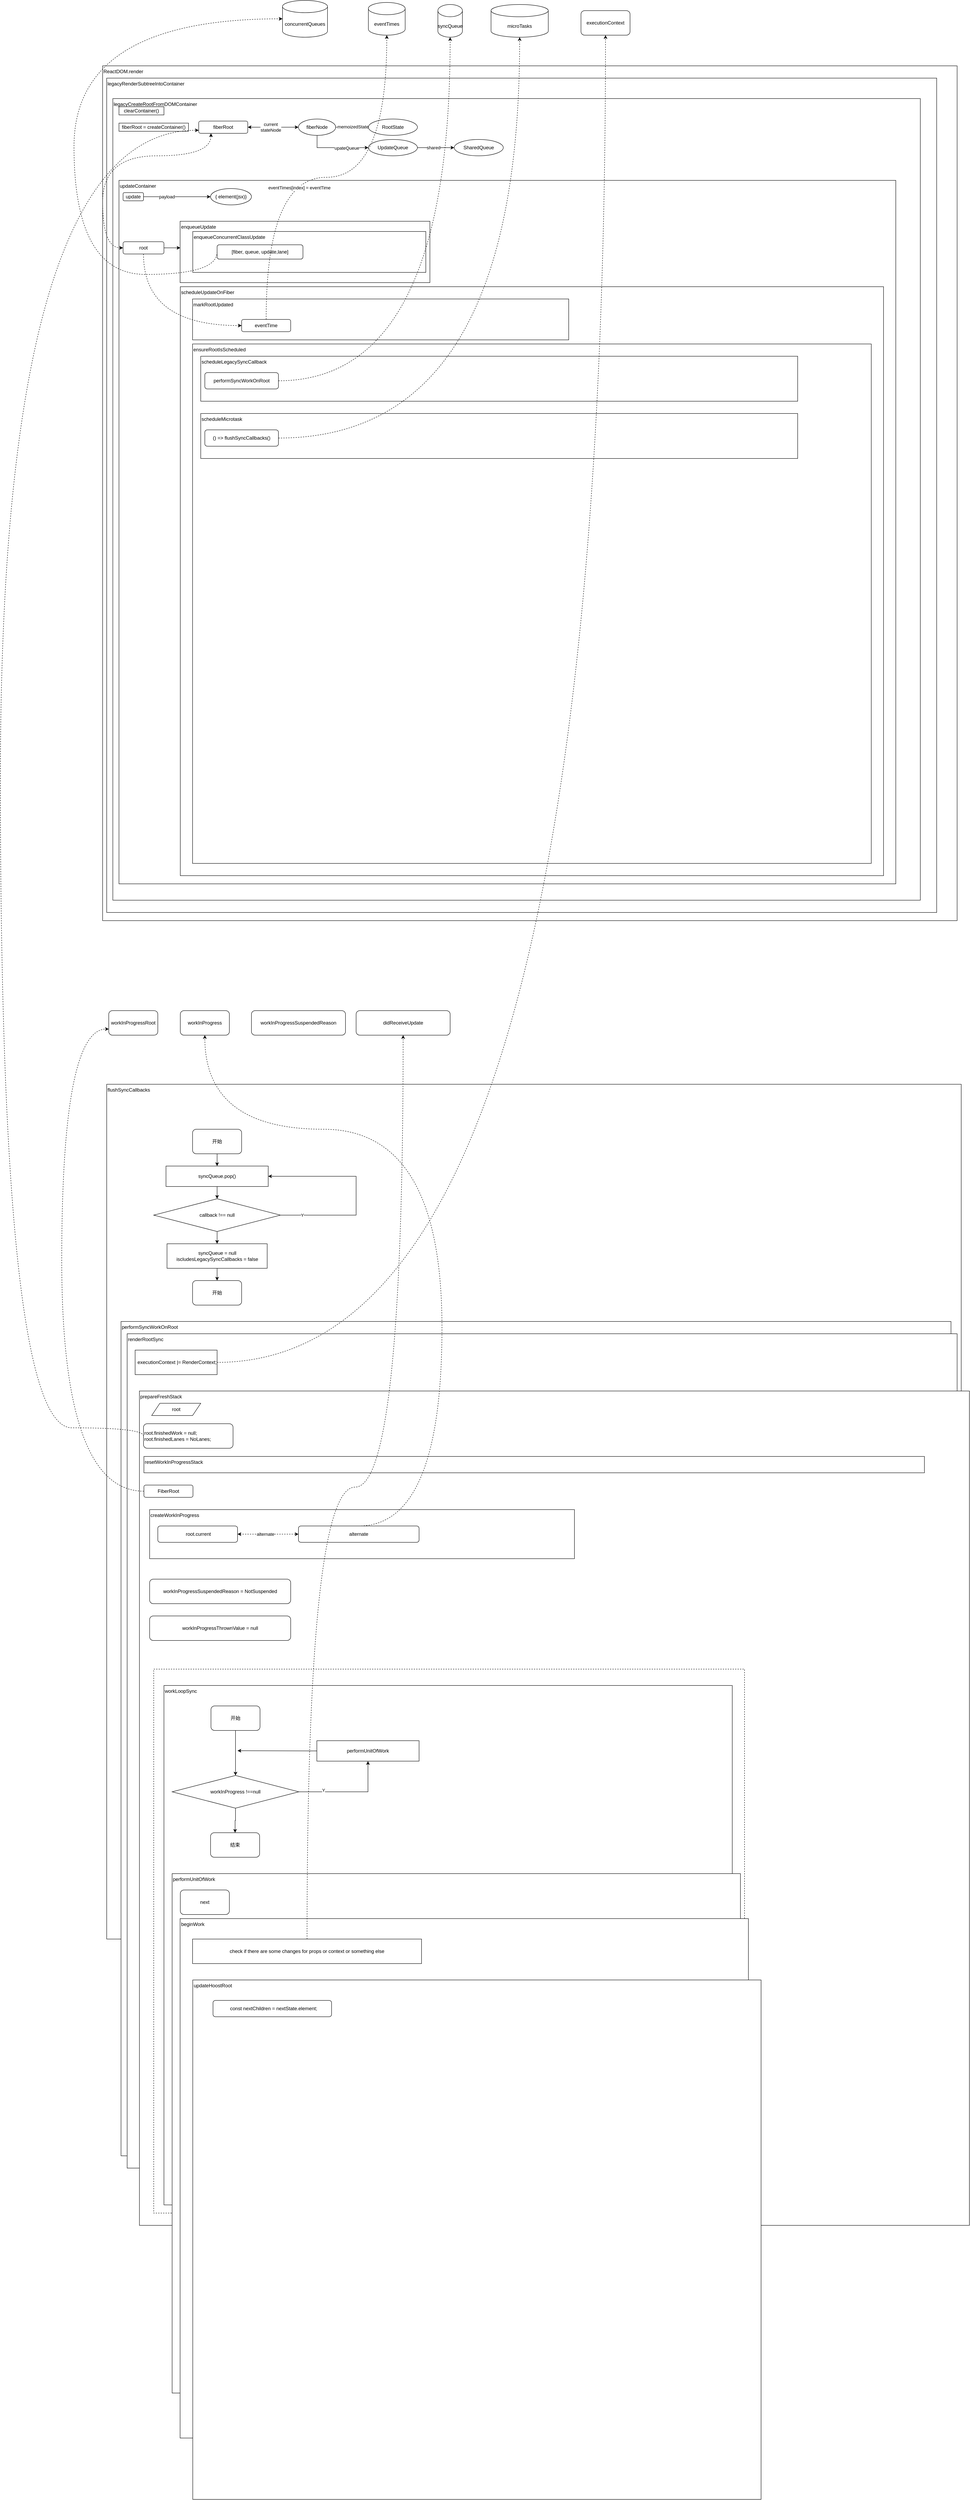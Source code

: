 <mxfile version="20.8.20" type="github">
  <diagram name="第 1 页" id="SLRF9oau-R2QXzSFua_2">
    <mxGraphModel dx="2527" dy="628" grid="1" gridSize="10" guides="1" tooltips="1" connect="1" arrows="1" fold="1" page="1" pageScale="1" pageWidth="1200" pageHeight="5000" math="0" shadow="0">
      <root>
        <mxCell id="0" />
        <mxCell id="1" parent="0" />
        <mxCell id="jOu238aHcY0mfGp3IgPg-1" value="ReactDOM.render" style="whiteSpace=wrap;html=1;aspect=fixed;align=left;verticalAlign=top;" parent="1" vertex="1">
          <mxGeometry x="100" y="210" width="2090" height="2090" as="geometry" />
        </mxCell>
        <mxCell id="jOu238aHcY0mfGp3IgPg-2" value="legacyRenderSubtreeIntoContainer" style="rounded=0;whiteSpace=wrap;html=1;align=left;verticalAlign=top;" parent="1" vertex="1">
          <mxGeometry x="110" y="240" width="2030" height="2040" as="geometry" />
        </mxCell>
        <mxCell id="jOu238aHcY0mfGp3IgPg-3" value="legacyCreateRootFromDOMContainer" style="rounded=0;whiteSpace=wrap;html=1;align=left;verticalAlign=top;" parent="1" vertex="1">
          <mxGeometry x="125" y="290" width="1975" height="1960" as="geometry" />
        </mxCell>
        <mxCell id="jOu238aHcY0mfGp3IgPg-4" value="clearContainer()" style="rounded=0;whiteSpace=wrap;html=1;" parent="1" vertex="1">
          <mxGeometry x="140" y="310" width="110" height="20" as="geometry" />
        </mxCell>
        <mxCell id="jOu238aHcY0mfGp3IgPg-5" value="fiberRoot = createContainer()" style="rounded=0;whiteSpace=wrap;html=1;" parent="1" vertex="1">
          <mxGeometry x="140" y="350" width="170" height="20" as="geometry" />
        </mxCell>
        <mxCell id="jOu238aHcY0mfGp3IgPg-6" value="updateContainer" style="rounded=0;whiteSpace=wrap;html=1;align=left;verticalAlign=top;" parent="1" vertex="1">
          <mxGeometry x="140" y="490" width="1900" height="1720" as="geometry" />
        </mxCell>
        <mxCell id="jOu238aHcY0mfGp3IgPg-7" style="edgeStyle=orthogonalEdgeStyle;rounded=0;orthogonalLoop=1;jettySize=auto;html=1;exitX=1;exitY=0.5;exitDx=0;exitDy=0;entryX=0;entryY=0.5;entryDx=0;entryDy=0;" parent="1" source="jOu238aHcY0mfGp3IgPg-9" target="jOu238aHcY0mfGp3IgPg-10" edge="1">
          <mxGeometry relative="1" as="geometry" />
        </mxCell>
        <mxCell id="jOu238aHcY0mfGp3IgPg-8" value="payload" style="edgeLabel;html=1;align=center;verticalAlign=middle;resizable=0;points=[];" parent="jOu238aHcY0mfGp3IgPg-7" vertex="1" connectable="0">
          <mxGeometry x="-0.311" relative="1" as="geometry">
            <mxPoint as="offset" />
          </mxGeometry>
        </mxCell>
        <mxCell id="jOu238aHcY0mfGp3IgPg-9" value="update" style="rounded=1;whiteSpace=wrap;html=1;" parent="1" vertex="1">
          <mxGeometry x="150" y="520" width="50" height="20" as="geometry" />
        </mxCell>
        <mxCell id="jOu238aHcY0mfGp3IgPg-10" value="{ element(jsx)}" style="ellipse;whiteSpace=wrap;html=1;" parent="1" vertex="1">
          <mxGeometry x="364" y="510" width="100" height="40" as="geometry" />
        </mxCell>
        <mxCell id="jOu238aHcY0mfGp3IgPg-11" value="enqueueUpdate" style="rounded=0;whiteSpace=wrap;html=1;align=left;verticalAlign=top;" parent="1" vertex="1">
          <mxGeometry x="289.5" y="590" width="611" height="150" as="geometry" />
        </mxCell>
        <mxCell id="jOu238aHcY0mfGp3IgPg-12" style="edgeStyle=orthogonalEdgeStyle;rounded=0;orthogonalLoop=1;jettySize=auto;html=1;exitX=1;exitY=0.5;exitDx=0;exitDy=0;startArrow=classic;startFill=1;" parent="1" source="jOu238aHcY0mfGp3IgPg-14" target="jOu238aHcY0mfGp3IgPg-19" edge="1">
          <mxGeometry relative="1" as="geometry">
            <Array as="points">
              <mxPoint x="490" y="360" />
              <mxPoint x="490" y="360" />
            </Array>
          </mxGeometry>
        </mxCell>
        <mxCell id="jOu238aHcY0mfGp3IgPg-13" value="current&lt;br&gt;stateNode" style="edgeLabel;html=1;align=center;verticalAlign=middle;resizable=0;points=[];" parent="jOu238aHcY0mfGp3IgPg-12" vertex="1" connectable="0">
          <mxGeometry x="-0.235" y="-1" relative="1" as="geometry">
            <mxPoint x="8" y="-1" as="offset" />
          </mxGeometry>
        </mxCell>
        <mxCell id="jOu238aHcY0mfGp3IgPg-14" value="fiberRoot" style="rounded=1;whiteSpace=wrap;html=1;" parent="1" vertex="1">
          <mxGeometry x="335" y="345" width="120" height="30" as="geometry" />
        </mxCell>
        <mxCell id="jOu238aHcY0mfGp3IgPg-15" style="edgeStyle=orthogonalEdgeStyle;rounded=0;orthogonalLoop=1;jettySize=auto;html=1;exitX=1;exitY=0.5;exitDx=0;exitDy=0;entryX=0;entryY=0.5;entryDx=0;entryDy=0;" parent="1" source="jOu238aHcY0mfGp3IgPg-19" target="jOu238aHcY0mfGp3IgPg-20" edge="1">
          <mxGeometry relative="1" as="geometry" />
        </mxCell>
        <mxCell id="jOu238aHcY0mfGp3IgPg-16" value="memoizedState" style="edgeLabel;html=1;align=center;verticalAlign=middle;resizable=0;points=[];" parent="jOu238aHcY0mfGp3IgPg-15" vertex="1" connectable="0">
          <mxGeometry x="0.048" y="1" relative="1" as="geometry">
            <mxPoint as="offset" />
          </mxGeometry>
        </mxCell>
        <mxCell id="jOu238aHcY0mfGp3IgPg-17" style="edgeStyle=orthogonalEdgeStyle;rounded=0;orthogonalLoop=1;jettySize=auto;html=1;exitX=0.5;exitY=1;exitDx=0;exitDy=0;entryX=0;entryY=0.5;entryDx=0;entryDy=0;" parent="1" source="jOu238aHcY0mfGp3IgPg-19" target="jOu238aHcY0mfGp3IgPg-23" edge="1">
          <mxGeometry relative="1" as="geometry" />
        </mxCell>
        <mxCell id="jOu238aHcY0mfGp3IgPg-18" value="upateQueue" style="edgeLabel;html=1;align=center;verticalAlign=middle;resizable=0;points=[];" parent="jOu238aHcY0mfGp3IgPg-17" vertex="1" connectable="0">
          <mxGeometry x="0.312" y="-1" relative="1" as="geometry">
            <mxPoint as="offset" />
          </mxGeometry>
        </mxCell>
        <mxCell id="jOu238aHcY0mfGp3IgPg-19" value="fiberNode" style="ellipse;whiteSpace=wrap;html=1;" parent="1" vertex="1">
          <mxGeometry x="579" y="340" width="91" height="40" as="geometry" />
        </mxCell>
        <mxCell id="jOu238aHcY0mfGp3IgPg-20" value="RootState" style="ellipse;whiteSpace=wrap;html=1;" parent="1" vertex="1">
          <mxGeometry x="750" y="340" width="120" height="40" as="geometry" />
        </mxCell>
        <mxCell id="jOu238aHcY0mfGp3IgPg-21" style="edgeStyle=orthogonalEdgeStyle;rounded=0;orthogonalLoop=1;jettySize=auto;html=1;" parent="1" source="jOu238aHcY0mfGp3IgPg-23" target="jOu238aHcY0mfGp3IgPg-24" edge="1">
          <mxGeometry relative="1" as="geometry" />
        </mxCell>
        <mxCell id="jOu238aHcY0mfGp3IgPg-22" value="shared" style="edgeLabel;html=1;align=center;verticalAlign=middle;resizable=0;points=[];" parent="jOu238aHcY0mfGp3IgPg-21" vertex="1" connectable="0">
          <mxGeometry x="-0.13" relative="1" as="geometry">
            <mxPoint as="offset" />
          </mxGeometry>
        </mxCell>
        <mxCell id="jOu238aHcY0mfGp3IgPg-23" value="UpdateQueue" style="ellipse;whiteSpace=wrap;html=1;" parent="1" vertex="1">
          <mxGeometry x="750" y="390" width="120" height="40" as="geometry" />
        </mxCell>
        <mxCell id="jOu238aHcY0mfGp3IgPg-24" value="SharedQueue" style="ellipse;whiteSpace=wrap;html=1;" parent="1" vertex="1">
          <mxGeometry x="960" y="390" width="120" height="40" as="geometry" />
        </mxCell>
        <mxCell id="jOu238aHcY0mfGp3IgPg-25" value="enqueueConcurrentClassUpdate" style="rounded=0;whiteSpace=wrap;html=1;align=left;verticalAlign=top;" parent="1" vertex="1">
          <mxGeometry x="320.5" y="615" width="570" height="100" as="geometry" />
        </mxCell>
        <mxCell id="jOu238aHcY0mfGp3IgPg-26" value="concurrentQueues" style="shape=cylinder3;whiteSpace=wrap;html=1;boundedLbl=1;backgroundOutline=1;size=15;" parent="1" vertex="1">
          <mxGeometry x="540" y="50" width="110" height="90" as="geometry" />
        </mxCell>
        <mxCell id="jOu238aHcY0mfGp3IgPg-27" style="edgeStyle=orthogonalEdgeStyle;curved=1;rounded=0;orthogonalLoop=1;jettySize=auto;html=1;exitX=0;exitY=0.5;exitDx=0;exitDy=0;entryX=0;entryY=0.5;entryDx=0;entryDy=0;entryPerimeter=0;dashed=1;startArrow=none;startFill=0;elbow=vertical;" parent="1" source="jOu238aHcY0mfGp3IgPg-28" target="jOu238aHcY0mfGp3IgPg-26" edge="1">
          <mxGeometry relative="1" as="geometry">
            <Array as="points">
              <mxPoint x="380" y="720" />
              <mxPoint x="30" y="720" />
              <mxPoint x="30" y="95" />
            </Array>
          </mxGeometry>
        </mxCell>
        <mxCell id="jOu238aHcY0mfGp3IgPg-28" value="[fiber, queue, update,lane]" style="rounded=1;whiteSpace=wrap;html=1;" parent="1" vertex="1">
          <mxGeometry x="380" y="647.5" width="210" height="35" as="geometry" />
        </mxCell>
        <mxCell id="jOu238aHcY0mfGp3IgPg-29" style="rounded=0;orthogonalLoop=1;jettySize=auto;html=1;entryX=0.001;entryY=0.433;entryDx=0;entryDy=0;entryPerimeter=0;elbow=vertical;" parent="1" source="jOu238aHcY0mfGp3IgPg-31" target="jOu238aHcY0mfGp3IgPg-11" edge="1">
          <mxGeometry relative="1" as="geometry" />
        </mxCell>
        <mxCell id="jOu238aHcY0mfGp3IgPg-30" style="edgeStyle=orthogonalEdgeStyle;rounded=0;orthogonalLoop=1;jettySize=auto;html=1;exitX=0;exitY=0.5;exitDx=0;exitDy=0;entryX=0.25;entryY=1;entryDx=0;entryDy=0;dashed=1;startArrow=classic;startFill=1;elbow=vertical;curved=1;" parent="1" source="jOu238aHcY0mfGp3IgPg-31" target="jOu238aHcY0mfGp3IgPg-14" edge="1">
          <mxGeometry relative="1" as="geometry">
            <Array as="points">
              <mxPoint x="100" y="655" />
              <mxPoint x="100" y="430" />
              <mxPoint x="365" y="430" />
            </Array>
          </mxGeometry>
        </mxCell>
        <mxCell id="jOu238aHcY0mfGp3IgPg-31" value="root" style="rounded=1;whiteSpace=wrap;html=1;" parent="1" vertex="1">
          <mxGeometry x="150" y="640" width="100" height="30" as="geometry" />
        </mxCell>
        <mxCell id="jOu238aHcY0mfGp3IgPg-32" value="scheduleUpdateOnFiber" style="rounded=0;whiteSpace=wrap;html=1;align=left;verticalAlign=top;" parent="1" vertex="1">
          <mxGeometry x="290" y="750" width="1720" height="1440" as="geometry" />
        </mxCell>
        <mxCell id="jOu238aHcY0mfGp3IgPg-33" value="eventTimes" style="shape=cylinder3;whiteSpace=wrap;html=1;boundedLbl=1;backgroundOutline=1;size=15;" parent="1" vertex="1">
          <mxGeometry x="750" y="55" width="90" height="80" as="geometry" />
        </mxCell>
        <mxCell id="jOu238aHcY0mfGp3IgPg-34" value="markRootUpdated" style="rounded=0;whiteSpace=wrap;html=1;align=left;verticalAlign=top;" parent="1" vertex="1">
          <mxGeometry x="320" y="780" width="920" height="100" as="geometry" />
        </mxCell>
        <mxCell id="jOu238aHcY0mfGp3IgPg-35" style="edgeStyle=orthogonalEdgeStyle;curved=1;rounded=0;orthogonalLoop=1;jettySize=auto;html=1;exitX=0.5;exitY=0;exitDx=0;exitDy=0;entryX=0.5;entryY=1;entryDx=0;entryDy=0;entryPerimeter=0;dashed=1;startArrow=none;startFill=0;elbow=vertical;" parent="1" source="jOu238aHcY0mfGp3IgPg-37" target="jOu238aHcY0mfGp3IgPg-33" edge="1">
          <mxGeometry relative="1" as="geometry" />
        </mxCell>
        <mxCell id="jOu238aHcY0mfGp3IgPg-36" value="eventTimes[index] = eventTime" style="edgeLabel;html=1;align=center;verticalAlign=middle;resizable=0;points=[];" parent="jOu238aHcY0mfGp3IgPg-35" vertex="1" connectable="0">
          <mxGeometry x="-0.134" y="-25" relative="1" as="geometry">
            <mxPoint as="offset" />
          </mxGeometry>
        </mxCell>
        <mxCell id="jOu238aHcY0mfGp3IgPg-37" value="eventTime" style="rounded=1;whiteSpace=wrap;html=1;" parent="1" vertex="1">
          <mxGeometry x="440" y="830" width="120" height="30" as="geometry" />
        </mxCell>
        <mxCell id="jOu238aHcY0mfGp3IgPg-38" style="edgeStyle=orthogonalEdgeStyle;curved=1;rounded=0;orthogonalLoop=1;jettySize=auto;html=1;exitX=0.5;exitY=1;exitDx=0;exitDy=0;entryX=0;entryY=0.5;entryDx=0;entryDy=0;dashed=1;startArrow=none;startFill=0;elbow=vertical;" parent="1" source="jOu238aHcY0mfGp3IgPg-31" target="jOu238aHcY0mfGp3IgPg-37" edge="1">
          <mxGeometry relative="1" as="geometry" />
        </mxCell>
        <mxCell id="jOu238aHcY0mfGp3IgPg-39" value="ensureRootIsScheduled" style="rounded=0;whiteSpace=wrap;html=1;align=left;verticalAlign=top;" parent="1" vertex="1">
          <mxGeometry x="320" y="890" width="1660" height="1270" as="geometry" />
        </mxCell>
        <mxCell id="jOu238aHcY0mfGp3IgPg-40" value="scheduleLegacySyncCallback" style="rounded=0;whiteSpace=wrap;html=1;align=left;verticalAlign=top;" parent="1" vertex="1">
          <mxGeometry x="340" y="920" width="1460" height="110" as="geometry" />
        </mxCell>
        <mxCell id="jOu238aHcY0mfGp3IgPg-41" value="syncQueue" style="shape=cylinder3;whiteSpace=wrap;html=1;boundedLbl=1;backgroundOutline=1;size=15;" parent="1" vertex="1">
          <mxGeometry x="920" y="60" width="60" height="80" as="geometry" />
        </mxCell>
        <mxCell id="jOu238aHcY0mfGp3IgPg-42" style="edgeStyle=orthogonalEdgeStyle;curved=1;rounded=0;orthogonalLoop=1;jettySize=auto;html=1;exitX=1;exitY=0.5;exitDx=0;exitDy=0;entryX=0.5;entryY=1;entryDx=0;entryDy=0;entryPerimeter=0;dashed=1;startArrow=none;startFill=0;elbow=vertical;" parent="1" source="jOu238aHcY0mfGp3IgPg-43" target="jOu238aHcY0mfGp3IgPg-41" edge="1">
          <mxGeometry relative="1" as="geometry" />
        </mxCell>
        <mxCell id="jOu238aHcY0mfGp3IgPg-43" value="performSyncWorkOnRoot" style="rounded=1;whiteSpace=wrap;html=1;" parent="1" vertex="1">
          <mxGeometry x="350" y="960" width="180" height="40" as="geometry" />
        </mxCell>
        <mxCell id="jOu238aHcY0mfGp3IgPg-44" value="scheduleMicrotask" style="rounded=0;whiteSpace=wrap;html=1;align=left;verticalAlign=top;" parent="1" vertex="1">
          <mxGeometry x="340" y="1060" width="1460" height="110" as="geometry" />
        </mxCell>
        <mxCell id="jOu238aHcY0mfGp3IgPg-45" value="microTasks" style="shape=cylinder3;whiteSpace=wrap;html=1;boundedLbl=1;backgroundOutline=1;size=15;" parent="1" vertex="1">
          <mxGeometry x="1050" y="60" width="140" height="80" as="geometry" />
        </mxCell>
        <mxCell id="jOu238aHcY0mfGp3IgPg-46" style="edgeStyle=orthogonalEdgeStyle;curved=1;rounded=0;orthogonalLoop=1;jettySize=auto;html=1;exitX=1;exitY=0.5;exitDx=0;exitDy=0;entryX=0.5;entryY=1;entryDx=0;entryDy=0;entryPerimeter=0;dashed=1;startArrow=none;startFill=0;elbow=vertical;" parent="1" source="jOu238aHcY0mfGp3IgPg-47" target="jOu238aHcY0mfGp3IgPg-45" edge="1">
          <mxGeometry relative="1" as="geometry" />
        </mxCell>
        <mxCell id="jOu238aHcY0mfGp3IgPg-47" value="() =&amp;gt; flushSyncCallbacks()" style="rounded=1;whiteSpace=wrap;html=1;" parent="1" vertex="1">
          <mxGeometry x="350" y="1100" width="180" height="40" as="geometry" />
        </mxCell>
        <mxCell id="jOu238aHcY0mfGp3IgPg-48" value="flushSyncCallbacks" style="whiteSpace=wrap;html=1;aspect=fixed;align=left;verticalAlign=top;" parent="1" vertex="1">
          <mxGeometry x="110" y="2700" width="2090" height="2090" as="geometry" />
        </mxCell>
        <mxCell id="jOu238aHcY0mfGp3IgPg-49" style="edgeStyle=orthogonalEdgeStyle;rounded=0;orthogonalLoop=1;jettySize=auto;html=1;exitX=1;exitY=0.5;exitDx=0;exitDy=0;entryX=1;entryY=0.5;entryDx=0;entryDy=0;startArrow=none;startFill=0;elbow=vertical;" parent="1" source="jOu238aHcY0mfGp3IgPg-52" target="jOu238aHcY0mfGp3IgPg-56" edge="1">
          <mxGeometry relative="1" as="geometry">
            <Array as="points">
              <mxPoint x="720" y="3020" />
              <mxPoint x="720" y="2925" />
            </Array>
          </mxGeometry>
        </mxCell>
        <mxCell id="jOu238aHcY0mfGp3IgPg-50" value="Y" style="edgeLabel;html=1;align=center;verticalAlign=middle;resizable=0;points=[];" parent="jOu238aHcY0mfGp3IgPg-49" vertex="1" connectable="0">
          <mxGeometry x="-0.787" relative="1" as="geometry">
            <mxPoint as="offset" />
          </mxGeometry>
        </mxCell>
        <mxCell id="jOu238aHcY0mfGp3IgPg-51" style="edgeStyle=orthogonalEdgeStyle;rounded=0;orthogonalLoop=1;jettySize=auto;html=1;exitX=0.5;exitY=1;exitDx=0;exitDy=0;startArrow=none;startFill=0;elbow=vertical;" parent="1" source="jOu238aHcY0mfGp3IgPg-52" target="jOu238aHcY0mfGp3IgPg-58" edge="1">
          <mxGeometry relative="1" as="geometry">
            <Array as="points">
              <mxPoint x="380" y="3070" />
              <mxPoint x="380" y="3070" />
            </Array>
          </mxGeometry>
        </mxCell>
        <mxCell id="jOu238aHcY0mfGp3IgPg-52" value="callback !== null" style="rhombus;whiteSpace=wrap;html=1;" parent="1" vertex="1">
          <mxGeometry x="225" y="2980" width="310" height="80" as="geometry" />
        </mxCell>
        <mxCell id="jOu238aHcY0mfGp3IgPg-53" style="edgeStyle=orthogonalEdgeStyle;curved=1;rounded=0;orthogonalLoop=1;jettySize=auto;html=1;exitX=0.5;exitY=1;exitDx=0;exitDy=0;startArrow=none;startFill=0;elbow=vertical;" parent="1" source="jOu238aHcY0mfGp3IgPg-54" target="jOu238aHcY0mfGp3IgPg-56" edge="1">
          <mxGeometry relative="1" as="geometry" />
        </mxCell>
        <mxCell id="jOu238aHcY0mfGp3IgPg-54" value="开始" style="rounded=1;whiteSpace=wrap;html=1;" parent="1" vertex="1">
          <mxGeometry x="320" y="2810" width="120" height="60" as="geometry" />
        </mxCell>
        <mxCell id="jOu238aHcY0mfGp3IgPg-55" style="edgeStyle=orthogonalEdgeStyle;curved=1;rounded=0;orthogonalLoop=1;jettySize=auto;html=1;exitX=0.5;exitY=1;exitDx=0;exitDy=0;entryX=0.5;entryY=0;entryDx=0;entryDy=0;startArrow=none;startFill=0;elbow=vertical;" parent="1" source="jOu238aHcY0mfGp3IgPg-56" target="jOu238aHcY0mfGp3IgPg-52" edge="1">
          <mxGeometry relative="1" as="geometry" />
        </mxCell>
        <mxCell id="jOu238aHcY0mfGp3IgPg-56" value="syncQueue.pop()" style="rounded=0;whiteSpace=wrap;html=1;" parent="1" vertex="1">
          <mxGeometry x="255" y="2900" width="250" height="50" as="geometry" />
        </mxCell>
        <mxCell id="jOu238aHcY0mfGp3IgPg-57" style="edgeStyle=orthogonalEdgeStyle;rounded=0;orthogonalLoop=1;jettySize=auto;html=1;exitX=0.5;exitY=1;exitDx=0;exitDy=0;startArrow=none;startFill=0;elbow=vertical;" parent="1" source="jOu238aHcY0mfGp3IgPg-58" target="jOu238aHcY0mfGp3IgPg-59" edge="1">
          <mxGeometry relative="1" as="geometry" />
        </mxCell>
        <mxCell id="jOu238aHcY0mfGp3IgPg-58" value="syncQueue = null&lt;br&gt;iscludesLegacySyncCallbacks = false" style="rounded=0;whiteSpace=wrap;html=1;" parent="1" vertex="1">
          <mxGeometry x="257.5" y="3090" width="245" height="60" as="geometry" />
        </mxCell>
        <mxCell id="jOu238aHcY0mfGp3IgPg-59" value="开始" style="rounded=1;whiteSpace=wrap;html=1;" parent="1" vertex="1">
          <mxGeometry x="320" y="3180" width="120" height="60" as="geometry" />
        </mxCell>
        <mxCell id="jOu238aHcY0mfGp3IgPg-60" value="performSyncWorkOnRoot" style="rounded=0;whiteSpace=wrap;html=1;align=left;verticalAlign=top;" parent="1" vertex="1">
          <mxGeometry x="145" y="3280" width="2030" height="2040" as="geometry" />
        </mxCell>
        <mxCell id="jOu238aHcY0mfGp3IgPg-61" value="renderRootSync" style="rounded=0;whiteSpace=wrap;html=1;align=left;verticalAlign=top;" parent="1" vertex="1">
          <mxGeometry x="160" y="3310" width="2030" height="2040" as="geometry" />
        </mxCell>
        <mxCell id="jOu238aHcY0mfGp3IgPg-62" value="executionContext" style="rounded=1;whiteSpace=wrap;html=1;" parent="1" vertex="1">
          <mxGeometry x="1270" y="75" width="120" height="60" as="geometry" />
        </mxCell>
        <mxCell id="jOu238aHcY0mfGp3IgPg-63" style="edgeStyle=orthogonalEdgeStyle;rounded=0;orthogonalLoop=1;jettySize=auto;html=1;exitX=1;exitY=0.5;exitDx=0;exitDy=0;entryX=0.5;entryY=1;entryDx=0;entryDy=0;startArrow=none;startFill=0;elbow=vertical;dashed=1;curved=1;" parent="1" source="jOu238aHcY0mfGp3IgPg-64" target="jOu238aHcY0mfGp3IgPg-62" edge="1">
          <mxGeometry relative="1" as="geometry" />
        </mxCell>
        <mxCell id="jOu238aHcY0mfGp3IgPg-64" value="&amp;nbsp;executionContext |= RenderContext;" style="rounded=0;whiteSpace=wrap;html=1;" parent="1" vertex="1">
          <mxGeometry x="179.5" y="3350" width="200.5" height="60" as="geometry" />
        </mxCell>
        <mxCell id="jOu238aHcY0mfGp3IgPg-65" value="workInProgress" style="rounded=1;whiteSpace=wrap;html=1;" parent="1" vertex="1">
          <mxGeometry x="290" y="2520" width="120" height="60" as="geometry" />
        </mxCell>
        <mxCell id="jOu238aHcY0mfGp3IgPg-66" value="workInProgressSuspendedReason" style="rounded=1;whiteSpace=wrap;html=1;" parent="1" vertex="1">
          <mxGeometry x="464" y="2520" width="230" height="60" as="geometry" />
        </mxCell>
        <mxCell id="jOu238aHcY0mfGp3IgPg-67" value="prepareFreshStack" style="rounded=0;whiteSpace=wrap;html=1;align=left;verticalAlign=top;" parent="1" vertex="1">
          <mxGeometry x="190" y="3450" width="2030" height="2040" as="geometry" />
        </mxCell>
        <mxCell id="jOu238aHcY0mfGp3IgPg-68" style="edgeStyle=orthogonalEdgeStyle;curved=1;rounded=0;orthogonalLoop=1;jettySize=auto;html=1;exitX=0;exitY=0.5;exitDx=0;exitDy=0;entryX=0;entryY=0.75;entryDx=0;entryDy=0;dashed=1;startArrow=none;startFill=0;elbow=vertical;" parent="1" source="jOu238aHcY0mfGp3IgPg-69" target="jOu238aHcY0mfGp3IgPg-14" edge="1">
          <mxGeometry relative="1" as="geometry">
            <Array as="points">
              <mxPoint x="-150" y="3540" />
              <mxPoint x="-150" y="367" />
            </Array>
          </mxGeometry>
        </mxCell>
        <mxCell id="jOu238aHcY0mfGp3IgPg-69" value="&lt;div&gt;root.finishedWork = null;&lt;/div&gt;&lt;div&gt;root.finishedLanes = NoLanes;&lt;/div&gt;" style="rounded=1;whiteSpace=wrap;html=1;align=left;" parent="1" vertex="1">
          <mxGeometry x="200" y="3530" width="219" height="60" as="geometry" />
        </mxCell>
        <mxCell id="jOu238aHcY0mfGp3IgPg-70" value="resetWorkInProgressStack" style="rounded=0;whiteSpace=wrap;html=1;align=left;verticalAlign=top;" parent="1" vertex="1">
          <mxGeometry x="201" y="3610" width="1909" height="40" as="geometry" />
        </mxCell>
        <mxCell id="jOu238aHcY0mfGp3IgPg-71" value="workInProgressRoot" style="rounded=1;whiteSpace=wrap;html=1;" parent="1" vertex="1">
          <mxGeometry x="115" y="2520" width="120" height="60" as="geometry" />
        </mxCell>
        <mxCell id="jOu238aHcY0mfGp3IgPg-72" style="edgeStyle=orthogonalEdgeStyle;curved=1;rounded=0;orthogonalLoop=1;jettySize=auto;html=1;exitX=0;exitY=0.5;exitDx=0;exitDy=0;entryX=0;entryY=0.75;entryDx=0;entryDy=0;dashed=1;startArrow=none;startFill=0;elbow=vertical;" parent="1" source="jOu238aHcY0mfGp3IgPg-73" target="jOu238aHcY0mfGp3IgPg-71" edge="1">
          <mxGeometry relative="1" as="geometry">
            <Array as="points">
              <mxPoint y="3695" />
              <mxPoint y="2565" />
            </Array>
          </mxGeometry>
        </mxCell>
        <mxCell id="jOu238aHcY0mfGp3IgPg-73" value="FiberRoot" style="rounded=1;whiteSpace=wrap;html=1;" parent="1" vertex="1">
          <mxGeometry x="201" y="3680" width="120" height="30" as="geometry" />
        </mxCell>
        <mxCell id="jOu238aHcY0mfGp3IgPg-74" value="createWorkInProgress" style="rounded=0;whiteSpace=wrap;html=1;verticalAlign=top;align=left;" parent="1" vertex="1">
          <mxGeometry x="215" y="3740" width="1039" height="120" as="geometry" />
        </mxCell>
        <mxCell id="jOu238aHcY0mfGp3IgPg-75" value="root" style="shape=parallelogram;perimeter=parallelogramPerimeter;whiteSpace=wrap;html=1;fixedSize=1;" parent="1" vertex="1">
          <mxGeometry x="220" y="3480" width="120" height="30" as="geometry" />
        </mxCell>
        <mxCell id="jOu238aHcY0mfGp3IgPg-76" style="edgeStyle=orthogonalEdgeStyle;curved=1;rounded=0;orthogonalLoop=1;jettySize=auto;html=1;exitX=0.5;exitY=0;exitDx=0;exitDy=0;entryX=0.5;entryY=1;entryDx=0;entryDy=0;dashed=1;startArrow=none;startFill=0;elbow=vertical;" parent="1" source="jOu238aHcY0mfGp3IgPg-77" target="jOu238aHcY0mfGp3IgPg-65" edge="1">
          <mxGeometry relative="1" as="geometry">
            <Array as="points">
              <mxPoint x="930" y="3780" />
              <mxPoint x="930" y="2810" />
              <mxPoint x="350" y="2810" />
            </Array>
          </mxGeometry>
        </mxCell>
        <mxCell id="jOu238aHcY0mfGp3IgPg-77" value="alternate" style="rounded=1;whiteSpace=wrap;html=1;" parent="1" vertex="1">
          <mxGeometry x="579" y="3780" width="295" height="40" as="geometry" />
        </mxCell>
        <mxCell id="jOu238aHcY0mfGp3IgPg-78" style="edgeStyle=orthogonalEdgeStyle;curved=1;rounded=0;orthogonalLoop=1;jettySize=auto;html=1;exitX=1;exitY=0.5;exitDx=0;exitDy=0;entryX=0;entryY=0.5;entryDx=0;entryDy=0;dashed=1;startArrow=classic;startFill=1;elbow=vertical;" parent="1" source="jOu238aHcY0mfGp3IgPg-80" target="jOu238aHcY0mfGp3IgPg-77" edge="1">
          <mxGeometry relative="1" as="geometry">
            <Array as="points">
              <mxPoint x="490" y="3800" />
              <mxPoint x="490" y="3800" />
            </Array>
          </mxGeometry>
        </mxCell>
        <mxCell id="jOu238aHcY0mfGp3IgPg-79" value="alternate" style="edgeLabel;html=1;align=center;verticalAlign=middle;resizable=0;points=[];" parent="jOu238aHcY0mfGp3IgPg-78" vertex="1" connectable="0">
          <mxGeometry x="-0.286" y="2" relative="1" as="geometry">
            <mxPoint x="15" y="2" as="offset" />
          </mxGeometry>
        </mxCell>
        <mxCell id="jOu238aHcY0mfGp3IgPg-80" value="&amp;nbsp;root.current" style="rounded=1;whiteSpace=wrap;html=1;" parent="1" vertex="1">
          <mxGeometry x="235" y="3780" width="195" height="40" as="geometry" />
        </mxCell>
        <mxCell id="jOu238aHcY0mfGp3IgPg-81" value="workInProgressSuspendedReason = NotSuspended" style="rounded=1;whiteSpace=wrap;html=1;" parent="1" vertex="1">
          <mxGeometry x="215" y="3910" width="345" height="60" as="geometry" />
        </mxCell>
        <mxCell id="jOu238aHcY0mfGp3IgPg-82" value="workInProgressThrownValue = null" style="rounded=1;whiteSpace=wrap;html=1;" parent="1" vertex="1">
          <mxGeometry x="215" y="4000" width="345" height="60" as="geometry" />
        </mxCell>
        <mxCell id="jOu238aHcY0mfGp3IgPg-83" value="" style="rounded=0;whiteSpace=wrap;html=1;verticalAlign=top;align=left;dashed=1;" parent="1" vertex="1">
          <mxGeometry x="225" y="4130" width="1445" height="1330" as="geometry" />
        </mxCell>
        <mxCell id="jOu238aHcY0mfGp3IgPg-84" value="workLoopSync" style="rounded=0;whiteSpace=wrap;html=1;verticalAlign=top;align=left;" parent="1" vertex="1">
          <mxGeometry x="250" y="4170" width="1390" height="1270" as="geometry" />
        </mxCell>
        <mxCell id="0tlIQdN6qw6STpGyTIAw-1" style="edgeStyle=orthogonalEdgeStyle;rounded=0;orthogonalLoop=1;jettySize=auto;html=1;exitX=0.5;exitY=1;exitDx=0;exitDy=0;entryX=0.5;entryY=0;entryDx=0;entryDy=0;" edge="1" parent="1" source="jOu238aHcY0mfGp3IgPg-88" target="jOu238aHcY0mfGp3IgPg-93">
          <mxGeometry relative="1" as="geometry" />
        </mxCell>
        <mxCell id="0tlIQdN6qw6STpGyTIAw-3" style="edgeStyle=orthogonalEdgeStyle;rounded=0;orthogonalLoop=1;jettySize=auto;html=1;exitX=1;exitY=0.5;exitDx=0;exitDy=0;entryX=0.5;entryY=1;entryDx=0;entryDy=0;" edge="1" parent="1" source="jOu238aHcY0mfGp3IgPg-88" target="jOu238aHcY0mfGp3IgPg-92">
          <mxGeometry relative="1" as="geometry" />
        </mxCell>
        <mxCell id="0tlIQdN6qw6STpGyTIAw-7" value="Y" style="edgeLabel;html=1;align=center;verticalAlign=middle;resizable=0;points=[];" vertex="1" connectable="0" parent="0tlIQdN6qw6STpGyTIAw-3">
          <mxGeometry x="-0.511" y="4" relative="1" as="geometry">
            <mxPoint as="offset" />
          </mxGeometry>
        </mxCell>
        <mxCell id="jOu238aHcY0mfGp3IgPg-88" value="workInProgress !==null" style="rhombus;whiteSpace=wrap;html=1;" parent="1" vertex="1">
          <mxGeometry x="270" y="4390" width="310" height="80" as="geometry" />
        </mxCell>
        <mxCell id="0tlIQdN6qw6STpGyTIAw-4" style="edgeStyle=orthogonalEdgeStyle;rounded=0;orthogonalLoop=1;jettySize=auto;html=1;exitX=0.5;exitY=1;exitDx=0;exitDy=0;entryX=0.5;entryY=0;entryDx=0;entryDy=0;" edge="1" parent="1" source="jOu238aHcY0mfGp3IgPg-90" target="jOu238aHcY0mfGp3IgPg-88">
          <mxGeometry relative="1" as="geometry" />
        </mxCell>
        <mxCell id="jOu238aHcY0mfGp3IgPg-90" value="开始" style="rounded=1;whiteSpace=wrap;html=1;" parent="1" vertex="1">
          <mxGeometry x="365" y="4220" width="120" height="60" as="geometry" />
        </mxCell>
        <mxCell id="0tlIQdN6qw6STpGyTIAw-6" style="edgeStyle=orthogonalEdgeStyle;rounded=0;orthogonalLoop=1;jettySize=auto;html=1;exitX=0;exitY=0.5;exitDx=0;exitDy=0;" edge="1" parent="1" source="jOu238aHcY0mfGp3IgPg-92">
          <mxGeometry relative="1" as="geometry">
            <mxPoint x="430" y="4329.462" as="targetPoint" />
          </mxGeometry>
        </mxCell>
        <mxCell id="jOu238aHcY0mfGp3IgPg-92" value="performUnitOfWork" style="rounded=0;whiteSpace=wrap;html=1;" parent="1" vertex="1">
          <mxGeometry x="624" y="4305" width="250" height="50" as="geometry" />
        </mxCell>
        <mxCell id="jOu238aHcY0mfGp3IgPg-93" value="结束" style="rounded=1;whiteSpace=wrap;html=1;" parent="1" vertex="1">
          <mxGeometry x="364" y="4530" width="120" height="60" as="geometry" />
        </mxCell>
        <mxCell id="0tlIQdN6qw6STpGyTIAw-10" value="performUnitOfWork" style="rounded=0;whiteSpace=wrap;html=1;verticalAlign=top;align=left;" vertex="1" parent="1">
          <mxGeometry x="270" y="4630" width="1390" height="1270" as="geometry" />
        </mxCell>
        <mxCell id="0tlIQdN6qw6STpGyTIAw-12" value="beginWork" style="rounded=0;whiteSpace=wrap;html=1;verticalAlign=top;align=left;" vertex="1" parent="1">
          <mxGeometry x="289.5" y="4740" width="1390" height="1270" as="geometry" />
        </mxCell>
        <mxCell id="0tlIQdN6qw6STpGyTIAw-14" value="next" style="rounded=1;whiteSpace=wrap;html=1;" vertex="1" parent="1">
          <mxGeometry x="290" y="4670" width="120" height="60" as="geometry" />
        </mxCell>
        <mxCell id="0tlIQdN6qw6STpGyTIAw-16" value="didReceiveUpdate" style="rounded=1;whiteSpace=wrap;html=1;" vertex="1" parent="1">
          <mxGeometry x="720" y="2520" width="230" height="60" as="geometry" />
        </mxCell>
        <mxCell id="0tlIQdN6qw6STpGyTIAw-18" style="edgeStyle=orthogonalEdgeStyle;rounded=0;orthogonalLoop=1;jettySize=auto;html=1;exitX=0.5;exitY=0;exitDx=0;exitDy=0;entryX=0.5;entryY=1;entryDx=0;entryDy=0;curved=1;dashed=1;" edge="1" parent="1" source="0tlIQdN6qw6STpGyTIAw-17" target="0tlIQdN6qw6STpGyTIAw-16">
          <mxGeometry relative="1" as="geometry" />
        </mxCell>
        <mxCell id="0tlIQdN6qw6STpGyTIAw-17" value="check if there are some changes for props or context or something else" style="rounded=0;whiteSpace=wrap;html=1;" vertex="1" parent="1">
          <mxGeometry x="320" y="4790" width="560" height="60" as="geometry" />
        </mxCell>
        <mxCell id="0tlIQdN6qw6STpGyTIAw-19" value="updateHoostRoot" style="rounded=0;whiteSpace=wrap;html=1;verticalAlign=top;align=left;" vertex="1" parent="1">
          <mxGeometry x="320.5" y="4890" width="1390" height="1270" as="geometry" />
        </mxCell>
        <mxCell id="0tlIQdN6qw6STpGyTIAw-20" value="&lt;div&gt;&amp;nbsp; const nextChildren = nextState.element;&lt;/div&gt;" style="rounded=1;whiteSpace=wrap;html=1;" vertex="1" parent="1">
          <mxGeometry x="370" y="4940" width="290" height="40" as="geometry" />
        </mxCell>
      </root>
    </mxGraphModel>
  </diagram>
</mxfile>
